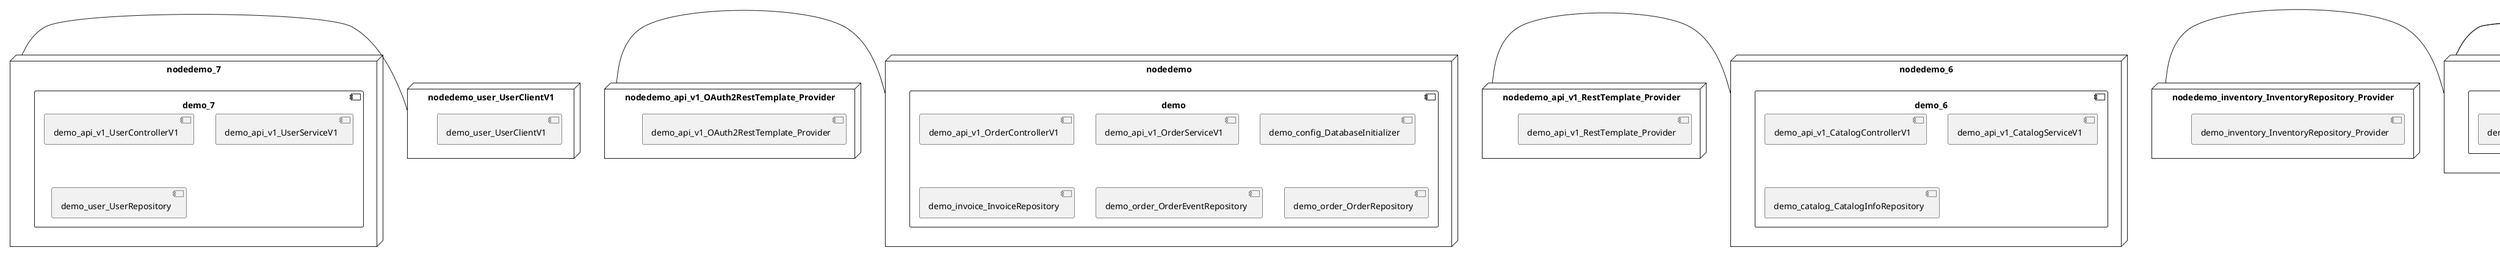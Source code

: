 @startuml
skinparam fixCircleLabelOverlapping true
skinparam componentStyle uml2
node nodedemo {
component demo {
[demo_api_v1_OrderControllerV1] [[kbastani-spring-cloud-event-sourcing-example.system#_WILJRtEnEe6FpctOKioE5A]]
[demo_api_v1_OrderServiceV1] [[kbastani-spring-cloud-event-sourcing-example.system#_WILJRtEnEe6FpctOKioE5A]]
[demo_config_DatabaseInitializer] [[kbastani-spring-cloud-event-sourcing-example.system#_WILJRtEnEe6FpctOKioE5A]]
[demo_invoice_InvoiceRepository] [[kbastani-spring-cloud-event-sourcing-example.system#_WILJRtEnEe6FpctOKioE5A]]
[demo_order_OrderEventRepository] [[kbastani-spring-cloud-event-sourcing-example.system#_WILJRtEnEe6FpctOKioE5A]]
[demo_order_OrderRepository] [[kbastani-spring-cloud-event-sourcing-example.system#_WILJRtEnEe6FpctOKioE5A]]
}
}
node nodedemo_2 {
component demo_2 {
[demo_api_v1_ShoppingCartControllerV1] [[kbastani-spring-cloud-event-sourcing-example.system#_WILJRtEnEe6FpctOKioE5A]]
[demo_api_v1_ShoppingCartServiceV1] [[kbastani-spring-cloud-event-sourcing-example.system#_WILJRtEnEe6FpctOKioE5A]]
[demo_cart_CartEventRepository] [[kbastani-spring-cloud-event-sourcing-example.system#_WILJRtEnEe6FpctOKioE5A]]
}
}
node nodedemo_3 {
component demo_3 {
[DatabaseInitializer] [[kbastani-spring-cloud-event-sourcing-example.system#_WILJRtEnEe6FpctOKioE5A]]
}
}
node nodedemo_4 {
component demo_4 {
[demo_account_AccountRepository] [[kbastani-spring-cloud-event-sourcing-example.system#_WILJRtEnEe6FpctOKioE5A]]
[demo_api_v1_AccountControllerV1] [[kbastani-spring-cloud-event-sourcing-example.system#_WILJRtEnEe6FpctOKioE5A]]
[demo_api_v1_AccountServiceV1] [[kbastani-spring-cloud-event-sourcing-example.system#_WILJRtEnEe6FpctOKioE5A]]
}
}
node nodedemo_5 {
component demo_5 {
[demo_UserController] [[kbastani-spring-cloud-event-sourcing-example.system#_WILJRtEnEe6FpctOKioE5A]]
[demo_UserRepository] [[kbastani-spring-cloud-event-sourcing-example.system#_WILJRtEnEe6FpctOKioE5A]]
[demo_UserService] [[kbastani-spring-cloud-event-sourcing-example.system#_WILJRtEnEe6FpctOKioE5A]]
[demo_login_UserController] [[kbastani-spring-cloud-event-sourcing-example.system#_WILJRtEnEe6FpctOKioE5A]]
}
}
node nodedemo_6 {
component demo_6 {
[demo_api_v1_CatalogControllerV1] [[kbastani-spring-cloud-event-sourcing-example.system#_WILJRtEnEe6FpctOKioE5A]]
[demo_api_v1_CatalogServiceV1] [[kbastani-spring-cloud-event-sourcing-example.system#_WILJRtEnEe6FpctOKioE5A]]
[demo_catalog_CatalogInfoRepository] [[kbastani-spring-cloud-event-sourcing-example.system#_WILJRtEnEe6FpctOKioE5A]]
}
}
node nodedemo_7 {
component demo_7 {
[demo_api_v1_UserControllerV1] [[kbastani-spring-cloud-event-sourcing-example.system#_WILJRtEnEe6FpctOKioE5A]]
[demo_api_v1_UserServiceV1] [[kbastani-spring-cloud-event-sourcing-example.system#_WILJRtEnEe6FpctOKioE5A]]
[demo_user_UserRepository] [[kbastani-spring-cloud-event-sourcing-example.system#_WILJRtEnEe6FpctOKioE5A]]
}
}
node nodedemo_v1 {
component demo_v1 {
[demo_v1_InventoryControllerV1] [[kbastani-spring-cloud-event-sourcing-example.system#_WILJRtEnEe6FpctOKioE5A]]
[demo_v1_InventoryServiceV1] [[kbastani-spring-cloud-event-sourcing-example.system#_WILJRtEnEe6FpctOKioE5A]]
}
}
node nodedemo_api_v1_OAuth2RestTemplate_Provider {
[demo_api_v1_OAuth2RestTemplate_Provider] [[kbastani-spring-cloud-event-sourcing-example.system#_WILJRtEnEe6FpctOKioE5A]]
}
node nodedemo_api_v1_RestTemplate_Provider {
[demo_api_v1_RestTemplate_Provider] [[kbastani-spring-cloud-event-sourcing-example.system#_WILJRtEnEe6FpctOKioE5A]]
}
node nodedemo_inventory_InventoryRepository_Provider {
[demo_inventory_InventoryRepository_Provider] [[kbastani-spring-cloud-event-sourcing-example.system#_WILJRtEnEe6FpctOKioE5A]]
}
node nodedemo_login_AuthenticationManager_Provider {
[demo_login_AuthenticationManager_Provider] [[kbastani-spring-cloud-event-sourcing-example.system#_WILJRtEnEe6FpctOKioE5A]]
}
node nodedemo_login_ClientDetailsService_Provider {
[demo_login_ClientDetailsService_Provider] [[kbastani-spring-cloud-event-sourcing-example.system#_WILJRtEnEe6FpctOKioE5A]]
}
node nodedemo_login_HttpSessionSecurityContextRepository_Provider {
[demo_login_HttpSessionSecurityContextRepository_Provider] [[kbastani-spring-cloud-event-sourcing-example.system#_WILJRtEnEe6FpctOKioE5A]]
}
node nodedemo_login_LoginController {
[demo_login_LoginController] [[kbastani-spring-cloud-event-sourcing-example.system#_WILJRtEnEe6FpctOKioE5A]]
}
node nodedemo_product_ProductRepository_Provider {
[demo_product_ProductRepository_Provider] [[kbastani-spring-cloud-event-sourcing-example.system#_WILJRtEnEe6FpctOKioE5A]]
}
node nodedemo_user_UserClientV1 {
[demo_user_UserClientV1] [[kbastani-spring-cloud-event-sourcing-example.system#_WILJRtEnEe6FpctOKioE5A]]
}
node nodedemo_v1_Session_Provider {
[demo_v1_Session_Provider] [[kbastani-spring-cloud-event-sourcing-example.system#_WILJRtEnEe6FpctOKioE5A]]
}
[nodedemo_7] - [nodedemo_user_UserClientV1]
[nodedemo_api_v1_OAuth2RestTemplate_Provider] - [nodedemo]
[nodedemo_api_v1_RestTemplate_Provider] - [nodedemo_6]
[nodedemo_inventory_InventoryRepository_Provider] - [nodedemo_v1]
[nodedemo_login_AuthenticationManager_Provider] - [nodedemo_login_LoginController]
[nodedemo_login_ClientDetailsService_Provider] - [nodedemo_login_LoginController]
[nodedemo_login_HttpSessionSecurityContextRepository_Provider] - [nodedemo_login_LoginController]
[nodedemo_product_ProductRepository_Provider] - [nodedemo_v1]
[nodedemo_v1_Session_Provider] - [nodedemo_v1]

@enduml
